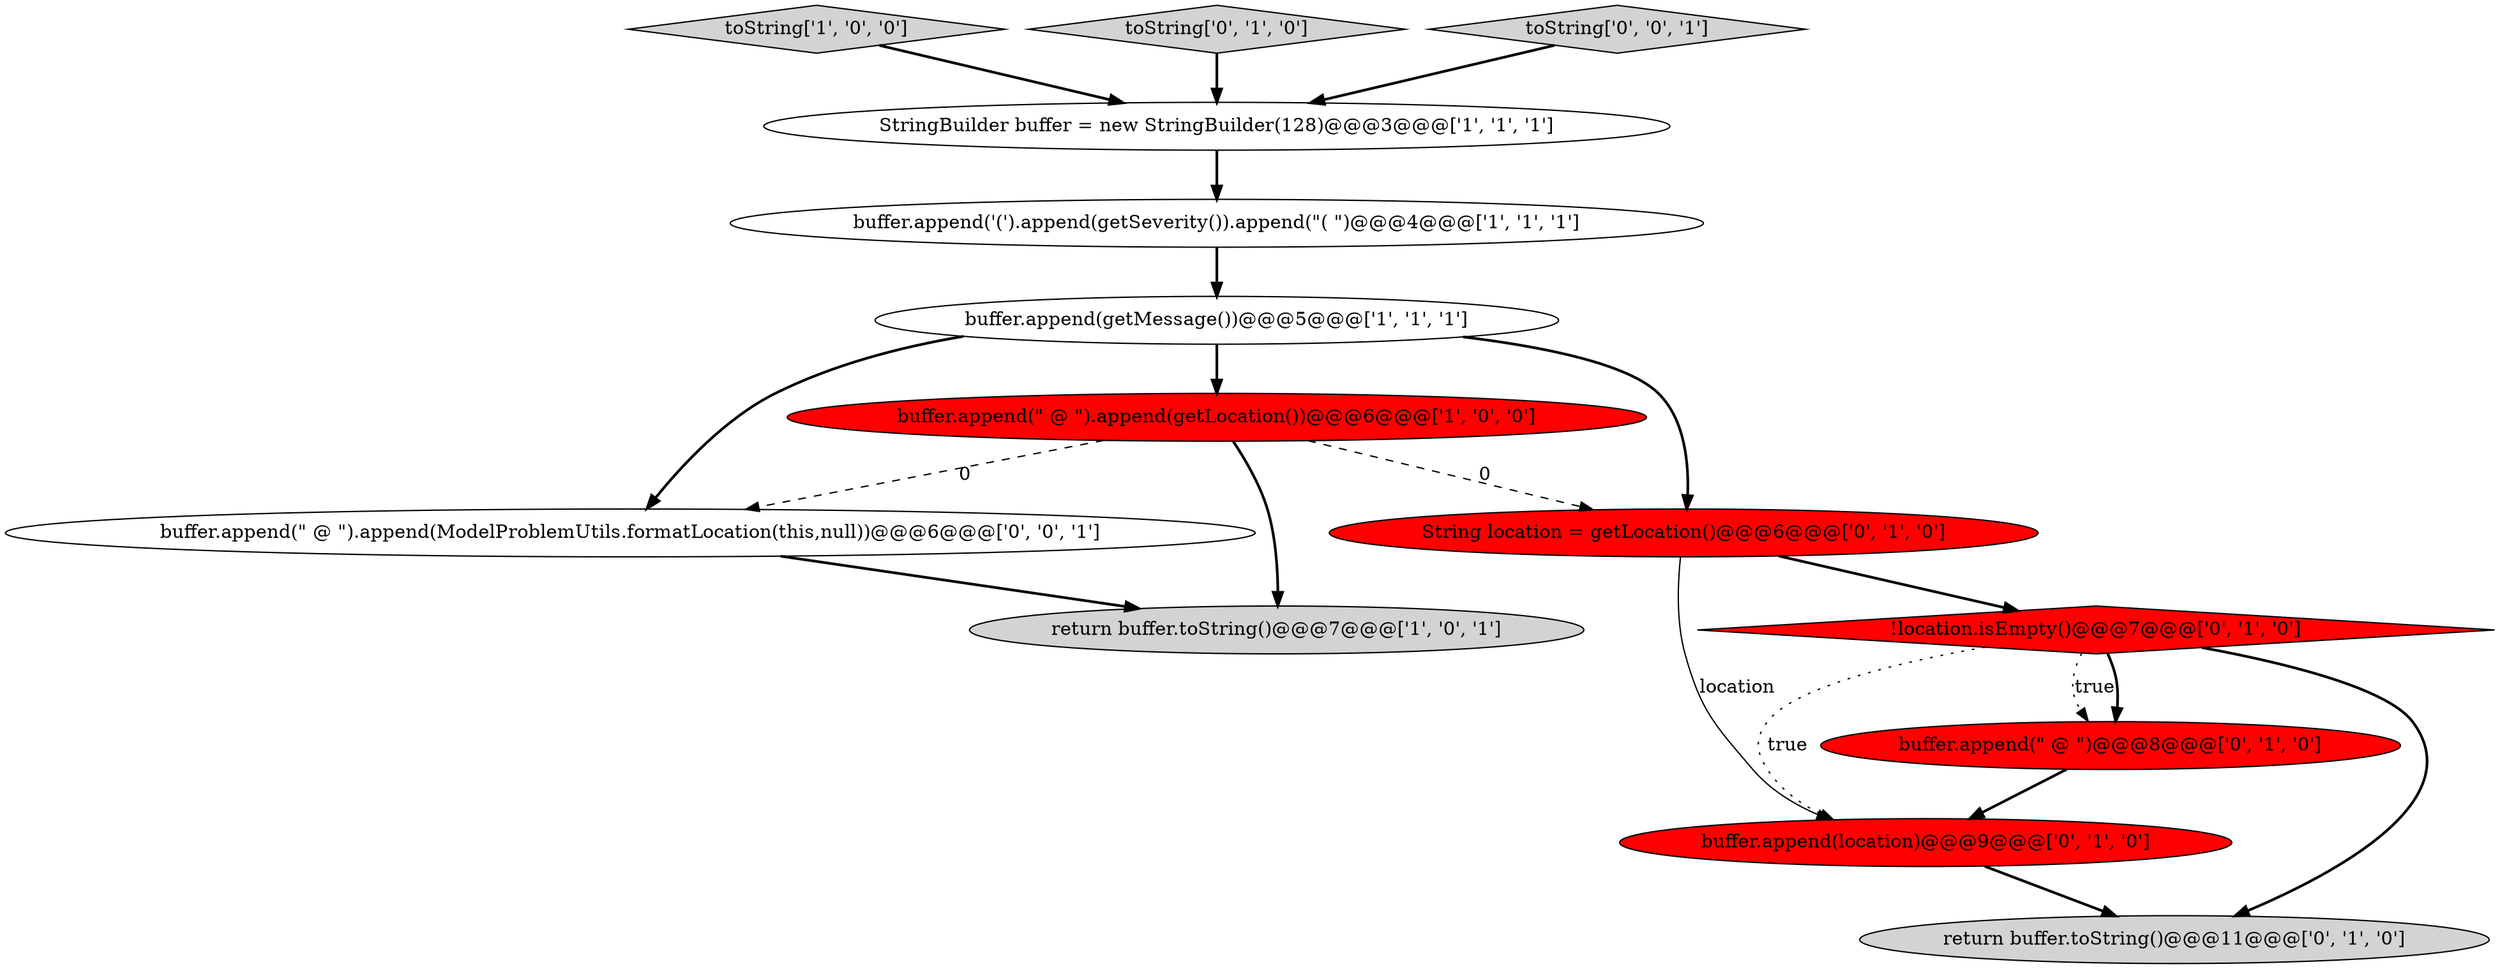 digraph {
11 [style = filled, label = "buffer.append(location)@@@9@@@['0', '1', '0']", fillcolor = red, shape = ellipse image = "AAA1AAABBB2BBB"];
4 [style = filled, label = "toString['1', '0', '0']", fillcolor = lightgray, shape = diamond image = "AAA0AAABBB1BBB"];
8 [style = filled, label = "!location.isEmpty()@@@7@@@['0', '1', '0']", fillcolor = red, shape = diamond image = "AAA1AAABBB2BBB"];
0 [style = filled, label = "buffer.append('(').append(getSeverity()).append(\"( \")@@@4@@@['1', '1', '1']", fillcolor = white, shape = ellipse image = "AAA0AAABBB1BBB"];
9 [style = filled, label = "toString['0', '1', '0']", fillcolor = lightgray, shape = diamond image = "AAA0AAABBB2BBB"];
13 [style = filled, label = "buffer.append(\" @ \").append(ModelProblemUtils.formatLocation(this,null))@@@6@@@['0', '0', '1']", fillcolor = white, shape = ellipse image = "AAA0AAABBB3BBB"];
1 [style = filled, label = "StringBuilder buffer = new StringBuilder(128)@@@3@@@['1', '1', '1']", fillcolor = white, shape = ellipse image = "AAA0AAABBB1BBB"];
12 [style = filled, label = "toString['0', '0', '1']", fillcolor = lightgray, shape = diamond image = "AAA0AAABBB3BBB"];
2 [style = filled, label = "return buffer.toString()@@@7@@@['1', '0', '1']", fillcolor = lightgray, shape = ellipse image = "AAA0AAABBB1BBB"];
3 [style = filled, label = "buffer.append(getMessage())@@@5@@@['1', '1', '1']", fillcolor = white, shape = ellipse image = "AAA0AAABBB1BBB"];
5 [style = filled, label = "buffer.append(\" @ \").append(getLocation())@@@6@@@['1', '0', '0']", fillcolor = red, shape = ellipse image = "AAA1AAABBB1BBB"];
7 [style = filled, label = "buffer.append(\" @ \")@@@8@@@['0', '1', '0']", fillcolor = red, shape = ellipse image = "AAA1AAABBB2BBB"];
10 [style = filled, label = "String location = getLocation()@@@6@@@['0', '1', '0']", fillcolor = red, shape = ellipse image = "AAA1AAABBB2BBB"];
6 [style = filled, label = "return buffer.toString()@@@11@@@['0', '1', '0']", fillcolor = lightgray, shape = ellipse image = "AAA0AAABBB2BBB"];
3->13 [style = bold, label=""];
0->3 [style = bold, label=""];
8->11 [style = dotted, label="true"];
3->10 [style = bold, label=""];
10->11 [style = solid, label="location"];
8->7 [style = dotted, label="true"];
5->2 [style = bold, label=""];
4->1 [style = bold, label=""];
3->5 [style = bold, label=""];
8->6 [style = bold, label=""];
7->11 [style = bold, label=""];
1->0 [style = bold, label=""];
10->8 [style = bold, label=""];
9->1 [style = bold, label=""];
5->10 [style = dashed, label="0"];
12->1 [style = bold, label=""];
5->13 [style = dashed, label="0"];
8->7 [style = bold, label=""];
11->6 [style = bold, label=""];
13->2 [style = bold, label=""];
}
